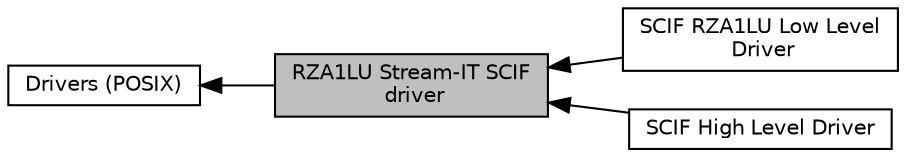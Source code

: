digraph "RZA1LU Stream-IT SCIF driver"
{
  edge [fontname="Helvetica",fontsize="10",labelfontname="Helvetica",labelfontsize="10"];
  node [fontname="Helvetica",fontsize="10",shape=box];
  rankdir=LR;
  Node1 [label="RZA1LU Stream-IT SCIF\l driver",height=0.2,width=0.4,color="black", fillcolor="grey75", style="filled", fontcolor="black",tooltip="This interface provides access to the Serial SCIF peripheral on the RZA1LU Stream-IT board...."];
  Node3 [label="SCIF RZA1LU Low Level\l Driver",height=0.2,width=0.4,color="black", fillcolor="white", style="filled",URL="$df/d3e/group__R__SW__PKG__93__SCIF__LLD__API.html",tooltip="The API for the low level SCIF driver."];
  Node2 [label="Drivers (POSIX)",height=0.2,width=0.4,color="black", fillcolor="white", style="filled",URL="$d3/d50/group__R__SW__PKG__93__POSIX__Drivers.html",tooltip="POSIX interface drivers."];
  Node4 [label="SCIF High Level Driver",height=0.2,width=0.4,color="black", fillcolor="white", style="filled",URL="$de/de9/group__R__SW__PKG__93__SCIF__HLD__API.html",tooltip="This interface provides access to SCIF Peripheral."];
  Node2->Node1 [shape=plaintext, dir="back", style="solid"];
  Node1->Node3 [shape=plaintext, dir="back", style="solid"];
  Node1->Node4 [shape=plaintext, dir="back", style="solid"];
}
